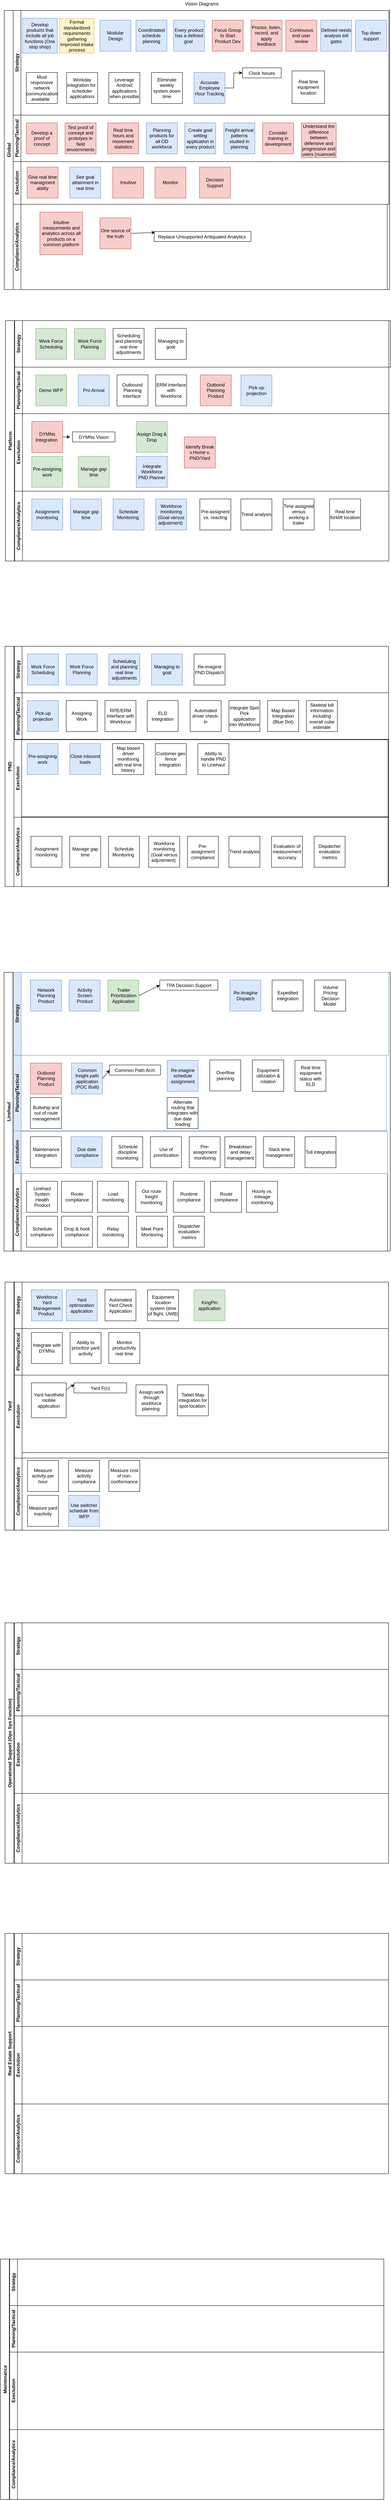 <mxfile version="14.7.8" type="github">
  <diagram id="prtHgNgQTEPvFCAcTncT" name="Page-1">
    <mxGraphModel dx="677" dy="363" grid="1" gridSize="10" guides="1" tooltips="1" connect="1" arrows="1" fold="1" page="1" pageScale="1" pageWidth="1169" pageHeight="827" math="0" shadow="0">
      <root>
        <mxCell id="0" />
        <mxCell id="1" parent="0" />
        <mxCell id="YpiswbPUXittL1wo25aG-7" value="Global" style="swimlane;horizontal=0;" parent="1" vertex="1">
          <mxGeometry x="80" y="80" width="995" height="720" as="geometry" />
        </mxCell>
        <mxCell id="YpiswbPUXittL1wo25aG-3" value="Strategy" style="swimlane;html=1;startSize=20;horizontal=0;" parent="YpiswbPUXittL1wo25aG-7" vertex="1">
          <mxGeometry x="23" width="970" height="270" as="geometry" />
        </mxCell>
        <mxCell id="aJCjJeXkYi-TB71Nvnjo-6" value="Develop products that include all job functions (One stop shop)" style="whiteSpace=wrap;html=1;aspect=fixed;fillColor=#dae8fc;strokeColor=#6c8ebf;" vertex="1" parent="YpiswbPUXittL1wo25aG-3">
          <mxGeometry x="24" y="20" width="90" height="90" as="geometry" />
        </mxCell>
        <mxCell id="aJCjJeXkYi-TB71Nvnjo-7" value="Modular Design" style="whiteSpace=wrap;html=1;aspect=fixed;fillColor=#dae8fc;strokeColor=#6c8ebf;" vertex="1" parent="YpiswbPUXittL1wo25aG-3">
          <mxGeometry x="224" y="25" width="80" height="80" as="geometry" />
        </mxCell>
        <mxCell id="aJCjJeXkYi-TB71Nvnjo-8" value="Coordintated schedule planning" style="whiteSpace=wrap;html=1;aspect=fixed;fillColor=#dae8fc;strokeColor=#6c8ebf;" vertex="1" parent="YpiswbPUXittL1wo25aG-3">
          <mxGeometry x="317" y="25" width="80" height="80" as="geometry" />
        </mxCell>
        <mxCell id="aJCjJeXkYi-TB71Nvnjo-10" value="Every product has a defined goal&amp;nbsp;" style="whiteSpace=wrap;html=1;aspect=fixed;fillColor=#dae8fc;strokeColor=#6c8ebf;" vertex="1" parent="YpiswbPUXittL1wo25aG-3">
          <mxGeometry x="414" y="25" width="80" height="80" as="geometry" />
        </mxCell>
        <mxCell id="aJCjJeXkYi-TB71Nvnjo-11" value="Focus Group to Start Product Dev" style="whiteSpace=wrap;html=1;aspect=fixed;fillColor=#f8cecc;strokeColor=#b85450;" vertex="1" parent="YpiswbPUXittL1wo25aG-3">
          <mxGeometry x="514" y="25" width="80" height="80" as="geometry" />
        </mxCell>
        <mxCell id="aJCjJeXkYi-TB71Nvnjo-12" value="Continuous end user review" style="whiteSpace=wrap;html=1;aspect=fixed;fillColor=#f8cecc;strokeColor=#b85450;" vertex="1" parent="YpiswbPUXittL1wo25aG-3">
          <mxGeometry x="704" y="25" width="80" height="80" as="geometry" />
        </mxCell>
        <mxCell id="aJCjJeXkYi-TB71Nvnjo-13" value="Defined needs analysis toll gates" style="whiteSpace=wrap;html=1;aspect=fixed;fillColor=#dae8fc;strokeColor=#6c8ebf;" vertex="1" parent="YpiswbPUXittL1wo25aG-3">
          <mxGeometry x="794" y="25" width="80" height="80" as="geometry" />
        </mxCell>
        <mxCell id="aJCjJeXkYi-TB71Nvnjo-21" value="Proctor, listen, record, and apply feedback" style="whiteSpace=wrap;html=1;aspect=fixed;fillColor=#f8cecc;strokeColor=#b85450;" vertex="1" parent="YpiswbPUXittL1wo25aG-3">
          <mxGeometry x="614" y="25" width="80" height="80" as="geometry" />
        </mxCell>
        <mxCell id="aJCjJeXkYi-TB71Nvnjo-22" value="Formal standardized requirements gathering Improved intake process" style="whiteSpace=wrap;html=1;aspect=fixed;fillColor=#fff2cc;strokeColor=#d6b656;" vertex="1" parent="YpiswbPUXittL1wo25aG-3">
          <mxGeometry x="120" y="21" width="89" height="89" as="geometry" />
        </mxCell>
        <mxCell id="aJCjJeXkYi-TB71Nvnjo-31" value="Top down support" style="whiteSpace=wrap;html=1;aspect=fixed;fillColor=#dae8fc;strokeColor=#6c8ebf;" vertex="1" parent="YpiswbPUXittL1wo25aG-3">
          <mxGeometry x="884" y="25" width="80" height="80" as="geometry" />
        </mxCell>
        <mxCell id="aJCjJeXkYi-TB71Nvnjo-227" value="Most responsive network communication available&amp;nbsp;&amp;nbsp;" style="whiteSpace=wrap;html=1;aspect=fixed;" vertex="1" parent="YpiswbPUXittL1wo25aG-3">
          <mxGeometry x="34" y="160" width="80" height="80" as="geometry" />
        </mxCell>
        <mxCell id="aJCjJeXkYi-TB71Nvnjo-184" value="Workday integration for&amp;nbsp; scheduler applications" style="whiteSpace=wrap;html=1;aspect=fixed;" vertex="1" parent="YpiswbPUXittL1wo25aG-3">
          <mxGeometry x="138" y="160" width="80" height="80" as="geometry" />
        </mxCell>
        <mxCell id="aJCjJeXkYi-TB71Nvnjo-236" value="Leverage Android applications when possible" style="whiteSpace=wrap;html=1;aspect=fixed;" vertex="1" parent="YpiswbPUXittL1wo25aG-3">
          <mxGeometry x="247" y="160" width="80" height="80" as="geometry" />
        </mxCell>
        <mxCell id="aJCjJeXkYi-TB71Nvnjo-237" value="Eliminate weekly system down time" style="whiteSpace=wrap;html=1;aspect=fixed;" vertex="1" parent="YpiswbPUXittL1wo25aG-3">
          <mxGeometry x="357" y="160" width="80" height="80" as="geometry" />
        </mxCell>
        <mxCell id="aJCjJeXkYi-TB71Nvnjo-246" value="Accurate Employee Hour Tracking" style="whiteSpace=wrap;html=1;aspect=fixed;fillColor=#dae8fc;strokeColor=#6c8ebf;" vertex="1" parent="YpiswbPUXittL1wo25aG-3">
          <mxGeometry x="467" y="160" width="80" height="80" as="geometry" />
        </mxCell>
        <mxCell id="aJCjJeXkYi-TB71Nvnjo-247" value="Clock Issues" style="swimlane;fontStyle=0;childLayout=stackLayout;horizontal=1;startSize=26;horizontalStack=0;resizeParent=1;resizeParentMax=0;resizeLast=0;collapsible=1;marginBottom=0;" vertex="1" collapsed="1" parent="YpiswbPUXittL1wo25aG-3">
          <mxGeometry x="592" y="148" width="100" height="26" as="geometry">
            <mxRectangle x="604" y="8" width="266" height="120" as="alternateBounds" />
          </mxGeometry>
        </mxCell>
        <mxCell id="aJCjJeXkYi-TB71Nvnjo-248" value="Double Punch" style="text;strokeColor=none;fillColor=none;align=left;verticalAlign=top;spacingLeft=4;spacingRight=4;overflow=hidden;rotatable=0;points=[[0,0.5],[1,0.5]];portConstraint=eastwest;" vertex="1" parent="aJCjJeXkYi-TB71Nvnjo-247">
          <mxGeometry y="26" width="100" height="26" as="geometry" />
        </mxCell>
        <mxCell id="aJCjJeXkYi-TB71Nvnjo-249" value="Delay (1-40 minutes)" style="text;strokeColor=none;fillColor=none;align=left;verticalAlign=top;spacingLeft=4;spacingRight=4;overflow=hidden;rotatable=0;points=[[0,0.5],[1,0.5]];portConstraint=eastwest;" vertex="1" parent="aJCjJeXkYi-TB71Nvnjo-247">
          <mxGeometry y="52" width="100" height="26" as="geometry" />
        </mxCell>
        <mxCell id="aJCjJeXkYi-TB71Nvnjo-250" value="Identify status (Break, Lunch, Home, Job Class)&#xa;" style="text;strokeColor=none;fillColor=none;align=left;verticalAlign=top;spacingLeft=4;spacingRight=4;overflow=hidden;rotatable=0;points=[[0,0.5],[1,0.5]];portConstraint=eastwest;" vertex="1" parent="aJCjJeXkYi-TB71Nvnjo-247">
          <mxGeometry y="78" width="100" height="42" as="geometry" />
        </mxCell>
        <mxCell id="aJCjJeXkYi-TB71Nvnjo-245" style="edgeStyle=orthogonalEdgeStyle;rounded=0;orthogonalLoop=1;jettySize=auto;html=1;entryX=0;entryY=0.5;entryDx=0;entryDy=0;" edge="1" parent="YpiswbPUXittL1wo25aG-3" source="aJCjJeXkYi-TB71Nvnjo-246" target="aJCjJeXkYi-TB71Nvnjo-247">
          <mxGeometry relative="1" as="geometry" />
        </mxCell>
        <mxCell id="aJCjJeXkYi-TB71Nvnjo-251" value="Real time equipment location" style="whiteSpace=wrap;html=1;aspect=fixed;" vertex="1" parent="YpiswbPUXittL1wo25aG-3">
          <mxGeometry x="720" y="156" width="84" height="84" as="geometry" />
        </mxCell>
        <mxCell id="YpiswbPUXittL1wo25aG-10" value="Planning/Tactical" style="swimlane;html=1;startSize=20;horizontal=0;" parent="YpiswbPUXittL1wo25aG-7" vertex="1">
          <mxGeometry x="23" y="270" width="970" height="120" as="geometry" />
        </mxCell>
        <mxCell id="aJCjJeXkYi-TB71Nvnjo-14" value="Real time hours and movement statistics" style="whiteSpace=wrap;html=1;aspect=fixed;fillColor=#f8cecc;strokeColor=#b85450;" vertex="1" parent="YpiswbPUXittL1wo25aG-10">
          <mxGeometry x="244" y="20" width="80" height="80" as="geometry" />
        </mxCell>
        <mxCell id="aJCjJeXkYi-TB71Nvnjo-16" value="Planning products for all OD workforce" style="whiteSpace=wrap;html=1;aspect=fixed;fillColor=#dae8fc;strokeColor=#6c8ebf;" vertex="1" parent="YpiswbPUXittL1wo25aG-10">
          <mxGeometry x="344" y="20" width="80" height="80" as="geometry" />
        </mxCell>
        <mxCell id="aJCjJeXkYi-TB71Nvnjo-18" value="Freight arrival patterns studied in planning" style="whiteSpace=wrap;html=1;aspect=fixed;fillColor=#dae8fc;strokeColor=#6c8ebf;" vertex="1" parent="YpiswbPUXittL1wo25aG-10">
          <mxGeometry x="544" y="20" width="80" height="80" as="geometry" />
        </mxCell>
        <mxCell id="aJCjJeXkYi-TB71Nvnjo-20" value="Create goal setting application in every product" style="whiteSpace=wrap;html=1;aspect=fixed;fillColor=#dae8fc;strokeColor=#6c8ebf;" vertex="1" parent="YpiswbPUXittL1wo25aG-10">
          <mxGeometry x="443" y="20" width="80" height="80" as="geometry" />
        </mxCell>
        <mxCell id="aJCjJeXkYi-TB71Nvnjo-23" value="Develop a proof of concept" style="whiteSpace=wrap;html=1;aspect=fixed;fillColor=#f8cecc;strokeColor=#b85450;" vertex="1" parent="YpiswbPUXittL1wo25aG-10">
          <mxGeometry x="34" y="20" width="80" height="80" as="geometry" />
        </mxCell>
        <mxCell id="aJCjJeXkYi-TB71Nvnjo-24" value="Consider training in development" style="whiteSpace=wrap;html=1;aspect=fixed;fillColor=#f8cecc;strokeColor=#b85450;" vertex="1" parent="YpiswbPUXittL1wo25aG-10">
          <mxGeometry x="644" y="20" width="80" height="80" as="geometry" />
        </mxCell>
        <mxCell id="aJCjJeXkYi-TB71Nvnjo-26" value="Test proof of concept and prototyes in field enviornments" style="whiteSpace=wrap;html=1;aspect=fixed;fillColor=#f8cecc;strokeColor=#b85450;" vertex="1" parent="YpiswbPUXittL1wo25aG-10">
          <mxGeometry x="134" y="20" width="80" height="80" as="geometry" />
        </mxCell>
        <mxCell id="aJCjJeXkYi-TB71Nvnjo-27" value="Understand the difference between defensive and progressive end users (nuanced)" style="whiteSpace=wrap;html=1;aspect=fixed;fillColor=#f8cecc;strokeColor=#b85450;" vertex="1" parent="YpiswbPUXittL1wo25aG-10">
          <mxGeometry x="744" y="20" width="90" height="90" as="geometry" />
        </mxCell>
        <mxCell id="YpiswbPUXittL1wo25aG-18" value="Compliance/Analytics" style="swimlane;html=1;startSize=20;horizontal=0;" parent="YpiswbPUXittL1wo25aG-7" vertex="1">
          <mxGeometry x="23" y="500" width="966" height="220" as="geometry" />
        </mxCell>
        <mxCell id="aJCjJeXkYi-TB71Nvnjo-9" value="Intuitive measurments and analytics across all products on a common platform" style="whiteSpace=wrap;html=1;aspect=fixed;fillColor=#f8cecc;strokeColor=#b85450;" vertex="1" parent="YpiswbPUXittL1wo25aG-18">
          <mxGeometry x="69" y="20" width="110" height="110" as="geometry" />
        </mxCell>
        <mxCell id="aJCjJeXkYi-TB71Nvnjo-35" value="One source of the truth" style="whiteSpace=wrap;html=1;aspect=fixed;fillColor=#f8cecc;strokeColor=#b85450;" vertex="1" parent="YpiswbPUXittL1wo25aG-18">
          <mxGeometry x="224" y="35" width="80" height="80" as="geometry" />
        </mxCell>
        <mxCell id="aJCjJeXkYi-TB71Nvnjo-164" value="Replace Unsupported Antiquated Analytics " style="swimlane;fontStyle=0;childLayout=stackLayout;horizontal=1;startSize=26;horizontalStack=0;resizeParent=1;resizeParentMax=0;resizeLast=0;collapsible=1;marginBottom=0;" vertex="1" collapsed="1" parent="YpiswbPUXittL1wo25aG-18">
          <mxGeometry x="364" y="70" width="250" height="26" as="geometry">
            <mxRectangle x="359.5" y="10" width="247" height="158" as="alternateBounds" />
          </mxGeometry>
        </mxCell>
        <mxCell id="aJCjJeXkYi-TB71Nvnjo-165" value="A/S 400 Reports circa 1985&#xa;BI--Support Ended 2008&#xa;" style="text;strokeColor=none;fillColor=none;align=left;verticalAlign=top;spacingLeft=4;spacingRight=4;overflow=hidden;rotatable=0;points=[[0,0.5],[1,0.5]];portConstraint=eastwest;" vertex="1" parent="aJCjJeXkYi-TB71Nvnjo-164">
          <mxGeometry y="26" width="250" height="34" as="geometry" />
        </mxCell>
        <mxCell id="aJCjJeXkYi-TB71Nvnjo-166" value="Focus carry over from Corda&#xa;Focus&#xa;Billing " style="text;strokeColor=none;fillColor=none;align=left;verticalAlign=top;spacingLeft=4;spacingRight=4;overflow=hidden;rotatable=0;points=[[0,0.5],[1,0.5]];portConstraint=eastwest;" vertex="1" parent="aJCjJeXkYi-TB71Nvnjo-164">
          <mxGeometry y="60" width="250" height="50" as="geometry" />
        </mxCell>
        <mxCell id="aJCjJeXkYi-TB71Nvnjo-167" value="Focus Engineered&#xa;Email Reports&#xa;Ad-Hoc SQL\Excel &#xa;&#xa;" style="text;strokeColor=none;fillColor=none;align=left;verticalAlign=top;spacingLeft=4;spacingRight=4;overflow=hidden;rotatable=0;points=[[0,0.5],[1,0.5]];portConstraint=eastwest;" vertex="1" parent="aJCjJeXkYi-TB71Nvnjo-164">
          <mxGeometry y="110" width="250" height="48" as="geometry" />
        </mxCell>
        <mxCell id="aJCjJeXkYi-TB71Nvnjo-168" value="" style="endArrow=classic;html=1;exitX=1;exitY=0.5;exitDx=0;exitDy=0;entryX=0.009;entryY=0.1;entryDx=0;entryDy=0;entryPerimeter=0;" edge="1" parent="YpiswbPUXittL1wo25aG-18" source="aJCjJeXkYi-TB71Nvnjo-35" target="aJCjJeXkYi-TB71Nvnjo-166">
          <mxGeometry width="50" height="50" relative="1" as="geometry">
            <mxPoint x="244" y="80" as="sourcePoint" />
            <mxPoint x="294" y="30" as="targetPoint" />
          </mxGeometry>
        </mxCell>
        <mxCell id="YpiswbPUXittL1wo25aG-33" value="Exectution" style="swimlane;html=1;startSize=20;horizontal=0;" parent="YpiswbPUXittL1wo25aG-7" vertex="1">
          <mxGeometry x="23" y="390" width="970" height="110" as="geometry" />
        </mxCell>
        <mxCell id="aJCjJeXkYi-TB71Nvnjo-19" value="Give real time managment ability" style="whiteSpace=wrap;html=1;aspect=fixed;fillColor=#f8cecc;strokeColor=#b85450;" vertex="1" parent="YpiswbPUXittL1wo25aG-33">
          <mxGeometry x="36" y="14" width="80" height="80" as="geometry" />
        </mxCell>
        <mxCell id="aJCjJeXkYi-TB71Nvnjo-17" value="See goal attainment in real time" style="whiteSpace=wrap;html=1;aspect=fixed;fillColor=#dae8fc;strokeColor=#6c8ebf;" vertex="1" parent="YpiswbPUXittL1wo25aG-33">
          <mxGeometry x="146" y="14" width="80" height="80" as="geometry" />
        </mxCell>
        <mxCell id="aJCjJeXkYi-TB71Nvnjo-28" value="Intuitive" style="whiteSpace=wrap;html=1;aspect=fixed;fillColor=#f8cecc;strokeColor=#b85450;" vertex="1" parent="YpiswbPUXittL1wo25aG-33">
          <mxGeometry x="257" y="14" width="80" height="80" as="geometry" />
        </mxCell>
        <mxCell id="aJCjJeXkYi-TB71Nvnjo-29" value="Monitor" style="whiteSpace=wrap;html=1;aspect=fixed;fillColor=#f8cecc;strokeColor=#b85450;" vertex="1" parent="YpiswbPUXittL1wo25aG-33">
          <mxGeometry x="366" y="14" width="80" height="80" as="geometry" />
        </mxCell>
        <mxCell id="aJCjJeXkYi-TB71Nvnjo-30" value="Decision Support" style="whiteSpace=wrap;html=1;aspect=fixed;fillColor=#f8cecc;strokeColor=#b85450;" vertex="1" parent="YpiswbPUXittL1wo25aG-33">
          <mxGeometry x="481" y="14" width="80" height="80" as="geometry" />
        </mxCell>
        <mxCell id="YpiswbPUXittL1wo25aG-24" value="Platform" style="swimlane;horizontal=0;startSize=23;" parent="1" vertex="1">
          <mxGeometry x="83" y="880" width="990" height="620" as="geometry" />
        </mxCell>
        <mxCell id="YpiswbPUXittL1wo25aG-25" value="Strategy" style="swimlane;html=1;startSize=20;horizontal=0;" parent="YpiswbPUXittL1wo25aG-24" vertex="1">
          <mxGeometry x="24" width="970" height="120" as="geometry" />
        </mxCell>
        <mxCell id="YpiswbPUXittL1wo25aG-29" style="edgeStyle=orthogonalEdgeStyle;rounded=0;orthogonalLoop=1;jettySize=auto;html=1;exitX=1;exitY=0.5;exitDx=0;exitDy=0;entryX=0;entryY=0.5;entryDx=0;entryDy=0;" parent="YpiswbPUXittL1wo25aG-25" edge="1">
          <mxGeometry relative="1" as="geometry">
            <mxPoint x="236" y="60" as="targetPoint" />
          </mxGeometry>
        </mxCell>
        <mxCell id="aJCjJeXkYi-TB71Nvnjo-32" value="Work Force Planning" style="whiteSpace=wrap;html=1;aspect=fixed;fillColor=#d5e8d4;strokeColor=#82b366;" vertex="1" parent="YpiswbPUXittL1wo25aG-25">
          <mxGeometry x="154" y="20" width="80" height="80" as="geometry" />
        </mxCell>
        <mxCell id="aJCjJeXkYi-TB71Nvnjo-36" value="Work Force Scheduling" style="whiteSpace=wrap;html=1;aspect=fixed;fillColor=#d5e8d4;strokeColor=#82b366;" vertex="1" parent="YpiswbPUXittL1wo25aG-25">
          <mxGeometry x="54" y="20" width="80" height="80" as="geometry" />
        </mxCell>
        <mxCell id="aJCjJeXkYi-TB71Nvnjo-37" value="Scheduling and planning real time adjustments" style="whiteSpace=wrap;html=1;aspect=fixed;" vertex="1" parent="YpiswbPUXittL1wo25aG-25">
          <mxGeometry x="254" y="20" width="80" height="80" as="geometry" />
        </mxCell>
        <mxCell id="aJCjJeXkYi-TB71Nvnjo-38" value="Managing to goal" style="whiteSpace=wrap;html=1;aspect=fixed;" vertex="1" parent="YpiswbPUXittL1wo25aG-25">
          <mxGeometry x="363" y="20" width="80" height="80" as="geometry" />
        </mxCell>
        <mxCell id="YpiswbPUXittL1wo25aG-31" value="Planning/Tactical" style="swimlane;html=1;startSize=20;horizontal=0;" parent="YpiswbPUXittL1wo25aG-24" vertex="1">
          <mxGeometry x="24" y="120" width="966" height="120" as="geometry" />
        </mxCell>
        <mxCell id="aJCjJeXkYi-TB71Nvnjo-48" value="Demo WFP" style="whiteSpace=wrap;html=1;aspect=fixed;fillColor=#d5e8d4;strokeColor=#82b366;" vertex="1" parent="YpiswbPUXittL1wo25aG-31">
          <mxGeometry x="54" y="20" width="80" height="80" as="geometry" />
        </mxCell>
        <mxCell id="aJCjJeXkYi-TB71Nvnjo-57" value="Pro Arrival" style="whiteSpace=wrap;html=1;aspect=fixed;fillColor=#dae8fc;strokeColor=#6c8ebf;" vertex="1" parent="YpiswbPUXittL1wo25aG-31">
          <mxGeometry x="164" y="20" width="80" height="80" as="geometry" />
        </mxCell>
        <mxCell id="aJCjJeXkYi-TB71Nvnjo-60" value="Outbond Planning Product" style="whiteSpace=wrap;html=1;aspect=fixed;fillColor=#f8cecc;strokeColor=#b85450;" vertex="1" parent="YpiswbPUXittL1wo25aG-31">
          <mxGeometry x="479" y="20" width="80" height="80" as="geometry" />
        </mxCell>
        <mxCell id="aJCjJeXkYi-TB71Nvnjo-64" value="ERM interface with Workforce" style="whiteSpace=wrap;html=1;aspect=fixed;" vertex="1" parent="YpiswbPUXittL1wo25aG-31">
          <mxGeometry x="364" y="20" width="80" height="80" as="geometry" />
        </mxCell>
        <mxCell id="aJCjJeXkYi-TB71Nvnjo-65" value="Outbound Planning interface&amp;nbsp;" style="whiteSpace=wrap;html=1;aspect=fixed;" vertex="1" parent="YpiswbPUXittL1wo25aG-31">
          <mxGeometry x="264" y="20" width="80" height="80" as="geometry" />
        </mxCell>
        <mxCell id="aJCjJeXkYi-TB71Nvnjo-81" value="Pick-up projection" style="whiteSpace=wrap;html=1;aspect=fixed;fillColor=#dae8fc;strokeColor=#6c8ebf;" vertex="1" parent="YpiswbPUXittL1wo25aG-31">
          <mxGeometry x="584" y="20" width="80" height="80" as="geometry" />
        </mxCell>
        <mxCell id="YpiswbPUXittL1wo25aG-32" value="Compliance/Analytics" style="swimlane;html=1;startSize=20;horizontal=0;" parent="YpiswbPUXittL1wo25aG-24" vertex="1">
          <mxGeometry x="24" y="440" width="966" height="180" as="geometry" />
        </mxCell>
        <mxCell id="YpiswbPUXittL1wo25aG-14" value="Exectution" style="swimlane;html=1;startSize=20;horizontal=0;" parent="YpiswbPUXittL1wo25aG-32" vertex="1">
          <mxGeometry y="-200" width="966" height="200" as="geometry" />
        </mxCell>
        <mxCell id="aJCjJeXkYi-TB71Nvnjo-39" value="DYMNs Integration&amp;nbsp;" style="whiteSpace=wrap;html=1;aspect=fixed;fillColor=#f8cecc;strokeColor=#b85450;" vertex="1" parent="YpiswbPUXittL1wo25aG-14">
          <mxGeometry x="44" y="20" width="80" height="80" as="geometry" />
        </mxCell>
        <mxCell id="aJCjJeXkYi-TB71Nvnjo-49" value="Assign Drag &amp;amp; Drop" style="whiteSpace=wrap;html=1;aspect=fixed;fillColor=#d5e8d4;strokeColor=#82b366;" vertex="1" parent="YpiswbPUXittL1wo25aG-14">
          <mxGeometry x="314" y="20" width="80" height="80" as="geometry" />
        </mxCell>
        <mxCell id="aJCjJeXkYi-TB71Nvnjo-55" value="Pre-assigning work" style="whiteSpace=wrap;html=1;aspect=fixed;fillColor=#d5e8d4;strokeColor=#82b366;" vertex="1" parent="YpiswbPUXittL1wo25aG-14">
          <mxGeometry x="44" y="110" width="80" height="80" as="geometry" />
        </mxCell>
        <mxCell id="aJCjJeXkYi-TB71Nvnjo-56" value="Manage gap time" style="whiteSpace=wrap;html=1;aspect=fixed;fillColor=#d5e8d4;strokeColor=#82b366;" vertex="1" parent="YpiswbPUXittL1wo25aG-14">
          <mxGeometry x="164" y="110" width="80" height="80" as="geometry" />
        </mxCell>
        <mxCell id="aJCjJeXkYi-TB71Nvnjo-59" value="Identify Break v.Home v. PND/Yard" style="whiteSpace=wrap;html=1;aspect=fixed;fillColor=#f8cecc;strokeColor=#b85450;" vertex="1" parent="YpiswbPUXittL1wo25aG-14">
          <mxGeometry x="438" y="60" width="80" height="80" as="geometry" />
        </mxCell>
        <mxCell id="aJCjJeXkYi-TB71Nvnjo-173" value="DYMNs Vision" style="swimlane;fontStyle=0;childLayout=stackLayout;horizontal=1;startSize=26;horizontalStack=0;resizeParent=1;resizeParentMax=0;resizeLast=0;collapsible=1;marginBottom=0;" vertex="1" collapsed="1" parent="YpiswbPUXittL1wo25aG-14">
          <mxGeometry x="149" y="47" width="110" height="26" as="geometry">
            <mxRectangle x="149" y="47" width="161" height="146" as="alternateBounds" />
          </mxGeometry>
        </mxCell>
        <mxCell id="aJCjJeXkYi-TB71Nvnjo-174" value="Communication&#xa;Trailer Manifesting Process&#xa;Hazmat Process " style="text;strokeColor=none;fillColor=none;align=left;verticalAlign=top;spacingLeft=4;spacingRight=4;overflow=hidden;rotatable=0;points=[[0,0.5],[1,0.5]];portConstraint=eastwest;" vertex="1" parent="aJCjJeXkYi-TB71Nvnjo-173">
          <mxGeometry y="26" width="110" height="54" as="geometry" />
        </mxCell>
        <mxCell id="aJCjJeXkYi-TB71Nvnjo-175" value="Assignment&#xa;Yard Application (Moves)" style="text;strokeColor=none;fillColor=none;align=left;verticalAlign=top;spacingLeft=4;spacingRight=4;overflow=hidden;rotatable=0;points=[[0,0.5],[1,0.5]];portConstraint=eastwest;" vertex="1" parent="aJCjJeXkYi-TB71Nvnjo-173">
          <mxGeometry y="80" width="110" height="40" as="geometry" />
        </mxCell>
        <mxCell id="aJCjJeXkYi-TB71Nvnjo-176" value="Overrides Philosophy" style="text;strokeColor=none;fillColor=none;align=left;verticalAlign=top;spacingLeft=4;spacingRight=4;overflow=hidden;rotatable=0;points=[[0,0.5],[1,0.5]];portConstraint=eastwest;" vertex="1" parent="aJCjJeXkYi-TB71Nvnjo-173">
          <mxGeometry y="120" width="110" height="26" as="geometry" />
        </mxCell>
        <mxCell id="aJCjJeXkYi-TB71Nvnjo-178" value="Integrate Workforce PND Planner" style="whiteSpace=wrap;html=1;aspect=fixed;fillColor=#dae8fc;strokeColor=#6c8ebf;" vertex="1" parent="YpiswbPUXittL1wo25aG-14">
          <mxGeometry x="314" y="110" width="80" height="80" as="geometry" />
        </mxCell>
        <mxCell id="aJCjJeXkYi-TB71Nvnjo-54" value="Assignment monitoring" style="whiteSpace=wrap;html=1;aspect=fixed;fillColor=#dae8fc;strokeColor=#6c8ebf;" vertex="1" parent="YpiswbPUXittL1wo25aG-32">
          <mxGeometry x="44" y="20" width="80" height="80" as="geometry" />
        </mxCell>
        <mxCell id="aJCjJeXkYi-TB71Nvnjo-53" value="Manage gap time" style="whiteSpace=wrap;html=1;aspect=fixed;fillColor=#dae8fc;strokeColor=#6c8ebf;" vertex="1" parent="YpiswbPUXittL1wo25aG-32">
          <mxGeometry x="144" y="20" width="80" height="80" as="geometry" />
        </mxCell>
        <mxCell id="aJCjJeXkYi-TB71Nvnjo-67" value="Schedule Monitoring&amp;nbsp;" style="whiteSpace=wrap;html=1;aspect=fixed;fillColor=#dae8fc;strokeColor=#6c8ebf;" vertex="1" parent="YpiswbPUXittL1wo25aG-32">
          <mxGeometry x="254" y="20" width="80" height="80" as="geometry" />
        </mxCell>
        <mxCell id="aJCjJeXkYi-TB71Nvnjo-68" value="Workforce monitoring (Goal versus adjustment)&amp;nbsp;" style="whiteSpace=wrap;html=1;aspect=fixed;fillColor=#dae8fc;strokeColor=#6c8ebf;" vertex="1" parent="YpiswbPUXittL1wo25aG-32">
          <mxGeometry x="364" y="20" width="80" height="80" as="geometry" />
        </mxCell>
        <mxCell id="aJCjJeXkYi-TB71Nvnjo-69" value="Pre-assignent vs. reacting" style="whiteSpace=wrap;html=1;aspect=fixed;" vertex="1" parent="YpiswbPUXittL1wo25aG-32">
          <mxGeometry x="478" y="20" width="80" height="80" as="geometry" />
        </mxCell>
        <mxCell id="aJCjJeXkYi-TB71Nvnjo-70" value="Time assigned versus working a trailer" style="whiteSpace=wrap;html=1;aspect=fixed;" vertex="1" parent="YpiswbPUXittL1wo25aG-32">
          <mxGeometry x="693" y="20" width="80" height="80" as="geometry" />
        </mxCell>
        <mxCell id="aJCjJeXkYi-TB71Nvnjo-71" value="Trend analysis" style="whiteSpace=wrap;html=1;aspect=fixed;" vertex="1" parent="YpiswbPUXittL1wo25aG-32">
          <mxGeometry x="584" y="20" width="80" height="80" as="geometry" />
        </mxCell>
        <mxCell id="aJCjJeXkYi-TB71Nvnjo-226" value="Real time forklift location" style="whiteSpace=wrap;html=1;aspect=fixed;" vertex="1" parent="YpiswbPUXittL1wo25aG-32">
          <mxGeometry x="813" y="20" width="80" height="80" as="geometry" />
        </mxCell>
        <mxCell id="YpiswbPUXittL1wo25aG-34" value="PND" style="swimlane;horizontal=0;" parent="1" vertex="1">
          <mxGeometry x="82" y="1720" width="990" height="620" as="geometry" />
        </mxCell>
        <mxCell id="YpiswbPUXittL1wo25aG-35" value="Strategy" style="swimlane;html=1;startSize=20;horizontal=0;" parent="YpiswbPUXittL1wo25aG-34" vertex="1">
          <mxGeometry x="24" width="966" height="120" as="geometry" />
        </mxCell>
        <mxCell id="aJCjJeXkYi-TB71Nvnjo-76" value="Work Force Planning" style="whiteSpace=wrap;html=1;aspect=fixed;fillColor=#dae8fc;strokeColor=#6c8ebf;" vertex="1" parent="YpiswbPUXittL1wo25aG-35">
          <mxGeometry x="134" y="20" width="80" height="80" as="geometry" />
        </mxCell>
        <mxCell id="aJCjJeXkYi-TB71Nvnjo-77" value="Work Force Scheduling" style="whiteSpace=wrap;html=1;aspect=fixed;fillColor=#dae8fc;strokeColor=#6c8ebf;" vertex="1" parent="YpiswbPUXittL1wo25aG-35">
          <mxGeometry x="34" y="20" width="80" height="80" as="geometry" />
        </mxCell>
        <mxCell id="aJCjJeXkYi-TB71Nvnjo-78" value="Scheduling and planning real time adjustments" style="whiteSpace=wrap;html=1;aspect=fixed;fillColor=#dae8fc;strokeColor=#6c8ebf;" vertex="1" parent="YpiswbPUXittL1wo25aG-35">
          <mxGeometry x="244" y="20" width="80" height="80" as="geometry" />
        </mxCell>
        <mxCell id="aJCjJeXkYi-TB71Nvnjo-79" value="Managing to goal" style="whiteSpace=wrap;html=1;aspect=fixed;fillColor=#dae8fc;strokeColor=#6c8ebf;" vertex="1" parent="YpiswbPUXittL1wo25aG-35">
          <mxGeometry x="354" y="20" width="80" height="80" as="geometry" />
        </mxCell>
        <mxCell id="aJCjJeXkYi-TB71Nvnjo-93" value="Re-imagine PND Dispatch" style="whiteSpace=wrap;html=1;aspect=fixed;" vertex="1" parent="YpiswbPUXittL1wo25aG-35">
          <mxGeometry x="464" y="20" width="80" height="80" as="geometry" />
        </mxCell>
        <mxCell id="YpiswbPUXittL1wo25aG-41" value="Planning/Tactical" style="swimlane;html=1;startSize=20;horizontal=0;" parent="YpiswbPUXittL1wo25aG-34" vertex="1">
          <mxGeometry x="24" y="120" width="966" height="120" as="geometry" />
        </mxCell>
        <mxCell id="aJCjJeXkYi-TB71Nvnjo-80" value="Pick-up projection" style="whiteSpace=wrap;html=1;aspect=fixed;fillColor=#dae8fc;strokeColor=#6c8ebf;" vertex="1" parent="YpiswbPUXittL1wo25aG-41">
          <mxGeometry x="34" y="20" width="80" height="80" as="geometry" />
        </mxCell>
        <mxCell id="aJCjJeXkYi-TB71Nvnjo-82" value="Assigning Work" style="whiteSpace=wrap;html=1;aspect=fixed;" vertex="1" parent="YpiswbPUXittL1wo25aG-41">
          <mxGeometry x="134" y="20" width="80" height="80" as="geometry" />
        </mxCell>
        <mxCell id="aJCjJeXkYi-TB71Nvnjo-83" value="RPE/ERM interface with Workforce" style="whiteSpace=wrap;html=1;aspect=fixed;" vertex="1" parent="YpiswbPUXittL1wo25aG-41">
          <mxGeometry x="234" y="20" width="80" height="80" as="geometry" />
        </mxCell>
        <mxCell id="aJCjJeXkYi-TB71Nvnjo-91" value="ELD Integration" style="whiteSpace=wrap;html=1;aspect=fixed;" vertex="1" parent="YpiswbPUXittL1wo25aG-41">
          <mxGeometry x="343" y="20" width="80" height="80" as="geometry" />
        </mxCell>
        <mxCell id="aJCjJeXkYi-TB71Nvnjo-92" value="Automated driver check-in" style="whiteSpace=wrap;html=1;aspect=fixed;" vertex="1" parent="YpiswbPUXittL1wo25aG-41">
          <mxGeometry x="454" y="20" width="80" height="80" as="geometry" />
        </mxCell>
        <mxCell id="aJCjJeXkYi-TB71Nvnjo-94" value="Integrate Spot Pick application into Workforce" style="whiteSpace=wrap;html=1;aspect=fixed;" vertex="1" parent="YpiswbPUXittL1wo25aG-41">
          <mxGeometry x="554" y="20" width="80" height="80" as="geometry" />
        </mxCell>
        <mxCell id="aJCjJeXkYi-TB71Nvnjo-96" value="Map Based Integration (Blue Dot)" style="whiteSpace=wrap;html=1;aspect=fixed;" vertex="1" parent="YpiswbPUXittL1wo25aG-41">
          <mxGeometry x="654" y="20" width="80" height="80" as="geometry" />
        </mxCell>
        <mxCell id="aJCjJeXkYi-TB71Nvnjo-97" value="Skeletal bill information including overall cube estimate" style="whiteSpace=wrap;html=1;aspect=fixed;" vertex="1" parent="YpiswbPUXittL1wo25aG-41">
          <mxGeometry x="754" y="20" width="80" height="80" as="geometry" />
        </mxCell>
        <mxCell id="YpiswbPUXittL1wo25aG-42" value="Compliance/Analytics" style="swimlane;html=1;startSize=20;horizontal=0;" parent="YpiswbPUXittL1wo25aG-34" vertex="1">
          <mxGeometry x="23" y="440" width="966" height="180" as="geometry" />
        </mxCell>
        <mxCell id="YpiswbPUXittL1wo25aG-43" value="Exectution" style="swimlane;html=1;startSize=20;horizontal=0;" parent="YpiswbPUXittL1wo25aG-42" vertex="1">
          <mxGeometry y="-199" width="966" height="200" as="geometry" />
        </mxCell>
        <mxCell id="aJCjJeXkYi-TB71Nvnjo-84" value="Pre-assigning work" style="whiteSpace=wrap;html=1;aspect=fixed;fillColor=#dae8fc;strokeColor=#6c8ebf;" vertex="1" parent="YpiswbPUXittL1wo25aG-43">
          <mxGeometry x="34" y="10" width="80" height="80" as="geometry" />
        </mxCell>
        <mxCell id="aJCjJeXkYi-TB71Nvnjo-98" value="Close inbound loads" style="whiteSpace=wrap;html=1;aspect=fixed;fillColor=#dae8fc;strokeColor=#6c8ebf;" vertex="1" parent="YpiswbPUXittL1wo25aG-43">
          <mxGeometry x="144" y="10" width="80" height="80" as="geometry" />
        </mxCell>
        <mxCell id="aJCjJeXkYi-TB71Nvnjo-101" value="Map based driver monitoring with real time history" style="whiteSpace=wrap;html=1;aspect=fixed;" vertex="1" parent="YpiswbPUXittL1wo25aG-43">
          <mxGeometry x="255" y="10" width="80" height="80" as="geometry" />
        </mxCell>
        <mxCell id="aJCjJeXkYi-TB71Nvnjo-102" value="Customer geo fence integration&amp;nbsp;" style="whiteSpace=wrap;html=1;aspect=fixed;" vertex="1" parent="YpiswbPUXittL1wo25aG-43">
          <mxGeometry x="365" y="10" width="80" height="80" as="geometry" />
        </mxCell>
        <mxCell id="aJCjJeXkYi-TB71Nvnjo-104" value="Ability to handle PND to Linehaul" style="whiteSpace=wrap;html=1;aspect=fixed;" vertex="1" parent="YpiswbPUXittL1wo25aG-43">
          <mxGeometry x="475" y="10" width="80" height="80" as="geometry" />
        </mxCell>
        <mxCell id="aJCjJeXkYi-TB71Nvnjo-85" value="Assignment monitoring" style="whiteSpace=wrap;html=1;aspect=fixed;" vertex="1" parent="YpiswbPUXittL1wo25aG-42">
          <mxGeometry x="44" y="50" width="80" height="80" as="geometry" />
        </mxCell>
        <mxCell id="aJCjJeXkYi-TB71Nvnjo-86" value="Manage gap time" style="whiteSpace=wrap;html=1;aspect=fixed;" vertex="1" parent="YpiswbPUXittL1wo25aG-42">
          <mxGeometry x="144" y="50" width="80" height="80" as="geometry" />
        </mxCell>
        <mxCell id="aJCjJeXkYi-TB71Nvnjo-87" value="Schedule Monitoring&amp;nbsp;" style="whiteSpace=wrap;html=1;aspect=fixed;" vertex="1" parent="YpiswbPUXittL1wo25aG-42">
          <mxGeometry x="244" y="50" width="80" height="80" as="geometry" />
        </mxCell>
        <mxCell id="aJCjJeXkYi-TB71Nvnjo-88" value="Workforce monitoring (Goal versus adjustment)&amp;nbsp;" style="whiteSpace=wrap;html=1;aspect=fixed;" vertex="1" parent="YpiswbPUXittL1wo25aG-42">
          <mxGeometry x="348" y="50" width="80" height="80" as="geometry" />
        </mxCell>
        <mxCell id="aJCjJeXkYi-TB71Nvnjo-89" value="Pre-assignment compliance" style="whiteSpace=wrap;html=1;aspect=fixed;" vertex="1" parent="YpiswbPUXittL1wo25aG-42">
          <mxGeometry x="448" y="50" width="80" height="80" as="geometry" />
        </mxCell>
        <mxCell id="aJCjJeXkYi-TB71Nvnjo-90" value="Trend analysis" style="whiteSpace=wrap;html=1;aspect=fixed;" vertex="1" parent="YpiswbPUXittL1wo25aG-42">
          <mxGeometry x="555" y="50" width="80" height="80" as="geometry" />
        </mxCell>
        <mxCell id="aJCjJeXkYi-TB71Nvnjo-103" value="Evaluation of measurement accuracy" style="whiteSpace=wrap;html=1;aspect=fixed;" vertex="1" parent="YpiswbPUXittL1wo25aG-42">
          <mxGeometry x="665" y="50" width="80" height="80" as="geometry" />
        </mxCell>
        <mxCell id="aJCjJeXkYi-TB71Nvnjo-105" value="Dispatcher evaluation metrics" style="whiteSpace=wrap;html=1;aspect=fixed;" vertex="1" parent="YpiswbPUXittL1wo25aG-42">
          <mxGeometry x="775" y="50" width="80" height="80" as="geometry" />
        </mxCell>
        <mxCell id="YpiswbPUXittL1wo25aG-53" value="Linehaul" style="swimlane;horizontal=0;" parent="1" vertex="1">
          <mxGeometry x="79.5" y="2561" width="997" height="719" as="geometry" />
        </mxCell>
        <mxCell id="YpiswbPUXittL1wo25aG-54" value="Strategy" style="swimlane;html=1;startSize=20;horizontal=0;fillColor=#dae8fc;strokeColor=#6c8ebf;" parent="YpiswbPUXittL1wo25aG-53" vertex="1">
          <mxGeometry x="24" width="969" height="214" as="geometry" />
        </mxCell>
        <mxCell id="aJCjJeXkYi-TB71Nvnjo-106" value="Activity Screen Product" style="whiteSpace=wrap;html=1;aspect=fixed;fillColor=#dae8fc;strokeColor=#6c8ebf;" vertex="1" parent="YpiswbPUXittL1wo25aG-54">
          <mxGeometry x="144" y="20" width="80" height="80" as="geometry" />
        </mxCell>
        <mxCell id="aJCjJeXkYi-TB71Nvnjo-107" value="Trailer Prioritization Application" style="whiteSpace=wrap;html=1;aspect=fixed;fillColor=#d5e8d4;strokeColor=#82b366;" vertex="1" parent="YpiswbPUXittL1wo25aG-54">
          <mxGeometry x="244" y="20" width="80" height="80" as="geometry" />
        </mxCell>
        <mxCell id="aJCjJeXkYi-TB71Nvnjo-108" value="Network Planning Product" style="whiteSpace=wrap;html=1;aspect=fixed;fillColor=#dae8fc;strokeColor=#6c8ebf;" vertex="1" parent="YpiswbPUXittL1wo25aG-54">
          <mxGeometry x="44" y="20" width="80" height="80" as="geometry" />
        </mxCell>
        <mxCell id="aJCjJeXkYi-TB71Nvnjo-110" value="Re-Imagine Dispatch" style="whiteSpace=wrap;html=1;aspect=fixed;fillColor=#dae8fc;strokeColor=#6c8ebf;" vertex="1" parent="YpiswbPUXittL1wo25aG-54">
          <mxGeometry x="559" y="20" width="80" height="80" as="geometry" />
        </mxCell>
        <mxCell id="aJCjJeXkYi-TB71Nvnjo-113" value="Expedited integration" style="whiteSpace=wrap;html=1;aspect=fixed;" vertex="1" parent="YpiswbPUXittL1wo25aG-54">
          <mxGeometry x="668" y="20" width="80" height="80" as="geometry" />
        </mxCell>
        <mxCell id="aJCjJeXkYi-TB71Nvnjo-114" value="Volume Pricing Decision Model&amp;nbsp;" style="whiteSpace=wrap;html=1;aspect=fixed;" vertex="1" parent="YpiswbPUXittL1wo25aG-54">
          <mxGeometry x="778" y="20" width="80" height="80" as="geometry" />
        </mxCell>
        <mxCell id="aJCjJeXkYi-TB71Nvnjo-252" value="TPA Decision Support" style="swimlane;fontStyle=0;childLayout=stackLayout;horizontal=1;startSize=26;horizontalStack=0;resizeParent=1;resizeParentMax=0;resizeLast=0;collapsible=1;marginBottom=0;" vertex="1" collapsed="1" parent="YpiswbPUXittL1wo25aG-54">
          <mxGeometry x="378" y="20" width="150" height="26" as="geometry">
            <mxRectangle x="378" y="20" width="140" height="104" as="alternateBounds" />
          </mxGeometry>
        </mxCell>
        <mxCell id="aJCjJeXkYi-TB71Nvnjo-253" value="Re-imagine load planning" style="text;strokeColor=none;fillColor=none;align=left;verticalAlign=top;spacingLeft=4;spacingRight=4;overflow=hidden;rotatable=0;points=[[0,0.5],[1,0.5]];portConstraint=eastwest;" vertex="1" parent="aJCjJeXkYi-TB71Nvnjo-252">
          <mxGeometry y="26" width="150" height="26" as="geometry" />
        </mxCell>
        <mxCell id="aJCjJeXkYi-TB71Nvnjo-254" value="Re-imaging schedule planning&#xa;" style="text;strokeColor=none;fillColor=none;align=left;verticalAlign=top;spacingLeft=4;spacingRight=4;overflow=hidden;rotatable=0;points=[[0,0.5],[1,0.5]];portConstraint=eastwest;" vertex="1" parent="aJCjJeXkYi-TB71Nvnjo-252">
          <mxGeometry y="52" width="150" height="26" as="geometry" />
        </mxCell>
        <mxCell id="aJCjJeXkYi-TB71Nvnjo-255" value="Load plan application" style="text;strokeColor=none;fillColor=none;align=left;verticalAlign=top;spacingLeft=4;spacingRight=4;overflow=hidden;rotatable=0;points=[[0,0.5],[1,0.5]];portConstraint=eastwest;" vertex="1" parent="aJCjJeXkYi-TB71Nvnjo-252">
          <mxGeometry y="78" width="150" height="26" as="geometry" />
        </mxCell>
        <mxCell id="aJCjJeXkYi-TB71Nvnjo-256" value="" style="endArrow=classic;html=1;entryX=0;entryY=0.5;entryDx=0;entryDy=0;exitX=1;exitY=0.5;exitDx=0;exitDy=0;" edge="1" parent="YpiswbPUXittL1wo25aG-54" source="aJCjJeXkYi-TB71Nvnjo-107" target="aJCjJeXkYi-TB71Nvnjo-252">
          <mxGeometry width="50" height="50" relative="1" as="geometry">
            <mxPoint x="328" y="59" as="sourcePoint" />
            <mxPoint x="328" y="49" as="targetPoint" />
          </mxGeometry>
        </mxCell>
        <mxCell id="YpiswbPUXittL1wo25aG-55" value="Planning/Tactical" style="swimlane;html=1;startSize=20;horizontal=0;fillColor=#dae8fc;strokeColor=#6c8ebf;" parent="YpiswbPUXittL1wo25aG-53" vertex="1">
          <mxGeometry x="24" y="214" width="963" height="196" as="geometry" />
        </mxCell>
        <mxCell id="aJCjJeXkYi-TB71Nvnjo-66" value="Outbond Planning Product" style="whiteSpace=wrap;html=1;aspect=fixed;fillColor=#f8cecc;strokeColor=#b85450;" vertex="1" parent="YpiswbPUXittL1wo25aG-55">
          <mxGeometry x="44" y="20" width="80" height="80" as="geometry" />
        </mxCell>
        <mxCell id="aJCjJeXkYi-TB71Nvnjo-115" value="Common freight path application (POC Built)" style="whiteSpace=wrap;html=1;aspect=fixed;fillColor=#dae8fc;strokeColor=#6c8ebf;" vertex="1" parent="YpiswbPUXittL1wo25aG-55">
          <mxGeometry x="150" y="20" width="80" height="80" as="geometry" />
        </mxCell>
        <mxCell id="aJCjJeXkYi-TB71Nvnjo-116" value="Alternate routing that integrates with due date loading" style="whiteSpace=wrap;html=1;aspect=fixed;" vertex="1" parent="YpiswbPUXittL1wo25aG-55">
          <mxGeometry x="397" y="109" width="80" height="80" as="geometry" />
        </mxCell>
        <mxCell id="aJCjJeXkYi-TB71Nvnjo-117" value="Re-imagine schedule assignment" style="whiteSpace=wrap;html=1;aspect=fixed;fillColor=#dae8fc;strokeColor=#6c8ebf;" vertex="1" parent="YpiswbPUXittL1wo25aG-55">
          <mxGeometry x="397" y="13" width="80" height="80" as="geometry" />
        </mxCell>
        <mxCell id="aJCjJeXkYi-TB71Nvnjo-120" value="Overflow planning" style="whiteSpace=wrap;html=1;aspect=fixed;" vertex="1" parent="YpiswbPUXittL1wo25aG-55">
          <mxGeometry x="507" y="12" width="80" height="80" as="geometry" />
        </mxCell>
        <mxCell id="aJCjJeXkYi-TB71Nvnjo-121" value="Bullwhip and out of route management" style="whiteSpace=wrap;html=1;aspect=fixed;" vertex="1" parent="YpiswbPUXittL1wo25aG-55">
          <mxGeometry x="44" y="109" width="80" height="80" as="geometry" />
        </mxCell>
        <mxCell id="aJCjJeXkYi-TB71Nvnjo-123" value="Equipment utilization &amp;amp; rotation" style="whiteSpace=wrap;html=1;aspect=fixed;" vertex="1" parent="YpiswbPUXittL1wo25aG-55">
          <mxGeometry x="617" y="12" width="81" height="81" as="geometry" />
        </mxCell>
        <mxCell id="aJCjJeXkYi-TB71Nvnjo-125" value="Real time equipment status with ELD" style="whiteSpace=wrap;html=1;aspect=fixed;" vertex="1" parent="YpiswbPUXittL1wo25aG-55">
          <mxGeometry x="727" y="13" width="80" height="80" as="geometry" />
        </mxCell>
        <mxCell id="aJCjJeXkYi-TB71Nvnjo-258" value="Common Path Arch" style="swimlane;fontStyle=0;childLayout=stackLayout;horizontal=1;startSize=26;horizontalStack=0;resizeParent=1;resizeParentMax=0;resizeLast=0;collapsible=1;marginBottom=0;" vertex="1" collapsed="1" parent="YpiswbPUXittL1wo25aG-55">
          <mxGeometry x="248" y="25" width="132" height="26" as="geometry">
            <mxRectangle x="248" y="47" width="140" height="174" as="alternateBounds" />
          </mxGeometry>
        </mxCell>
        <mxCell id="aJCjJeXkYi-TB71Nvnjo-259" value="Most likely" style="text;strokeColor=none;fillColor=none;align=left;verticalAlign=top;spacingLeft=4;spacingRight=4;overflow=hidden;rotatable=0;points=[[0,0.5],[1,0.5]];portConstraint=eastwest;" vertex="1" parent="aJCjJeXkYi-TB71Nvnjo-258">
          <mxGeometry y="26" width="132" height="26" as="geometry" />
        </mxCell>
        <mxCell id="aJCjJeXkYi-TB71Nvnjo-260" value="Alternate path/construction" style="text;strokeColor=none;fillColor=none;align=left;verticalAlign=top;spacingLeft=4;spacingRight=4;overflow=hidden;rotatable=0;points=[[0,0.5],[1,0.5]];portConstraint=eastwest;" vertex="1" parent="aJCjJeXkYi-TB71Nvnjo-258">
          <mxGeometry y="52" width="132" height="26" as="geometry" />
        </mxCell>
        <mxCell id="aJCjJeXkYi-TB71Nvnjo-261" value="Weather path" style="text;strokeColor=none;fillColor=none;align=left;verticalAlign=top;spacingLeft=4;spacingRight=4;overflow=hidden;rotatable=0;points=[[0,0.5],[1,0.5]];portConstraint=eastwest;" vertex="1" parent="aJCjJeXkYi-TB71Nvnjo-258">
          <mxGeometry y="78" width="132" height="22" as="geometry" />
        </mxCell>
        <mxCell id="aJCjJeXkYi-TB71Nvnjo-267" value="Hazmat path" style="text;strokeColor=none;fillColor=none;align=left;verticalAlign=top;spacingLeft=4;spacingRight=4;overflow=hidden;rotatable=0;points=[[0,0.5],[1,0.5]];portConstraint=eastwest;" vertex="1" parent="aJCjJeXkYi-TB71Nvnjo-258">
          <mxGeometry y="100" width="132" height="22" as="geometry" />
        </mxCell>
        <mxCell id="aJCjJeXkYi-TB71Nvnjo-266" value="Traffic path" style="text;strokeColor=none;fillColor=none;align=left;verticalAlign=top;spacingLeft=4;spacingRight=4;overflow=hidden;rotatable=0;points=[[0,0.5],[1,0.5]];portConstraint=eastwest;" vertex="1" parent="aJCjJeXkYi-TB71Nvnjo-258">
          <mxGeometry y="122" width="132" height="26" as="geometry" />
        </mxCell>
        <mxCell id="aJCjJeXkYi-TB71Nvnjo-265" value="Pricing&#39;s path" style="text;strokeColor=none;fillColor=none;align=left;verticalAlign=top;spacingLeft=4;spacingRight=4;overflow=hidden;rotatable=0;points=[[0,0.5],[1,0.5]];portConstraint=eastwest;" vertex="1" parent="aJCjJeXkYi-TB71Nvnjo-258">
          <mxGeometry y="148" width="132" height="26" as="geometry" />
        </mxCell>
        <mxCell id="aJCjJeXkYi-TB71Nvnjo-268" value="" style="endArrow=classic;html=1;exitX=1;exitY=0.5;exitDx=0;exitDy=0;entryX=0;entryY=0.5;entryDx=0;entryDy=0;" edge="1" parent="YpiswbPUXittL1wo25aG-55" source="aJCjJeXkYi-TB71Nvnjo-115" target="aJCjJeXkYi-TB71Nvnjo-258">
          <mxGeometry width="50" height="50" relative="1" as="geometry">
            <mxPoint x="226.5" y="195" as="sourcePoint" />
            <mxPoint x="196.5" y="35" as="targetPoint" />
          </mxGeometry>
        </mxCell>
        <mxCell id="YpiswbPUXittL1wo25aG-56" value="Compliance/Analytics" style="swimlane;html=1;startSize=20;horizontal=0;" parent="YpiswbPUXittL1wo25aG-53" vertex="1">
          <mxGeometry x="24" y="519" width="966" height="200" as="geometry" />
        </mxCell>
        <mxCell id="YpiswbPUXittL1wo25aG-57" value="Exectution" style="swimlane;html=1;startSize=20;horizontal=0;fillColor=#dae8fc;strokeColor=#6c8ebf;" parent="YpiswbPUXittL1wo25aG-56" vertex="1">
          <mxGeometry y="-110" width="966" height="110" as="geometry" />
        </mxCell>
        <mxCell id="aJCjJeXkYi-TB71Nvnjo-127" value="Maintenance integration" style="whiteSpace=wrap;html=1;aspect=fixed;" vertex="1" parent="YpiswbPUXittL1wo25aG-57">
          <mxGeometry x="44" y="15" width="80" height="80" as="geometry" />
        </mxCell>
        <mxCell id="aJCjJeXkYi-TB71Nvnjo-128" value="Due date compliance" style="whiteSpace=wrap;html=1;aspect=fixed;fillColor=#dae8fc;strokeColor=#6c8ebf;" vertex="1" parent="YpiswbPUXittL1wo25aG-57">
          <mxGeometry x="149" y="15" width="80" height="80" as="geometry" />
        </mxCell>
        <mxCell id="aJCjJeXkYi-TB71Nvnjo-129" value="&amp;nbsp;Schedule discipline monitoring" style="whiteSpace=wrap;html=1;aspect=fixed;" vertex="1" parent="YpiswbPUXittL1wo25aG-57">
          <mxGeometry x="254" y="15" width="80" height="80" as="geometry" />
        </mxCell>
        <mxCell id="aJCjJeXkYi-TB71Nvnjo-130" value="Use of prioritization" style="whiteSpace=wrap;html=1;aspect=fixed;" vertex="1" parent="YpiswbPUXittL1wo25aG-57">
          <mxGeometry x="354" y="15" width="80" height="80" as="geometry" />
        </mxCell>
        <mxCell id="aJCjJeXkYi-TB71Nvnjo-131" value="Pre-assignment monitoring" style="whiteSpace=wrap;html=1;aspect=fixed;" vertex="1" parent="YpiswbPUXittL1wo25aG-57">
          <mxGeometry x="454" y="15" width="80" height="80" as="geometry" />
        </mxCell>
        <mxCell id="aJCjJeXkYi-TB71Nvnjo-140" value="Breakdown and delay management" style="whiteSpace=wrap;html=1;aspect=fixed;" vertex="1" parent="YpiswbPUXittL1wo25aG-57">
          <mxGeometry x="546" y="15" width="80" height="80" as="geometry" />
        </mxCell>
        <mxCell id="aJCjJeXkYi-TB71Nvnjo-189" value="Slack time management" style="whiteSpace=wrap;html=1;aspect=fixed;" vertex="1" parent="YpiswbPUXittL1wo25aG-57">
          <mxGeometry x="646" y="15" width="80" height="80" as="geometry" />
        </mxCell>
        <mxCell id="aJCjJeXkYi-TB71Nvnjo-269" value="Toll integration" style="whiteSpace=wrap;html=1;aspect=fixed;" vertex="1" parent="YpiswbPUXittL1wo25aG-57">
          <mxGeometry x="753" y="15" width="80" height="80" as="geometry" />
        </mxCell>
        <mxCell id="aJCjJeXkYi-TB71Nvnjo-119" value="Schedule compliance" style="whiteSpace=wrap;html=1;aspect=fixed;" vertex="1" parent="YpiswbPUXittL1wo25aG-56">
          <mxGeometry x="34" y="110" width="80" height="80" as="geometry" />
        </mxCell>
        <mxCell id="aJCjJeXkYi-TB71Nvnjo-122" value="Route compliance" style="whiteSpace=wrap;html=1;aspect=fixed;" vertex="1" parent="YpiswbPUXittL1wo25aG-56">
          <mxGeometry x="124" y="20" width="80" height="80" as="geometry" />
        </mxCell>
        <mxCell id="aJCjJeXkYi-TB71Nvnjo-132" value="Load monitoring" style="whiteSpace=wrap;html=1;aspect=fixed;" vertex="1" parent="YpiswbPUXittL1wo25aG-56">
          <mxGeometry x="217" y="20" width="80" height="80" as="geometry" />
        </mxCell>
        <mxCell id="aJCjJeXkYi-TB71Nvnjo-133" value="Out route freight monitoring" style="whiteSpace=wrap;html=1;aspect=fixed;" vertex="1" parent="YpiswbPUXittL1wo25aG-56">
          <mxGeometry x="316" y="20" width="80" height="80" as="geometry" />
        </mxCell>
        <mxCell id="aJCjJeXkYi-TB71Nvnjo-134" value="Runtime compliance" style="whiteSpace=wrap;html=1;aspect=fixed;" vertex="1" parent="YpiswbPUXittL1wo25aG-56">
          <mxGeometry x="413" y="20" width="80" height="80" as="geometry" />
        </mxCell>
        <mxCell id="aJCjJeXkYi-TB71Nvnjo-135" value="Route compliance" style="whiteSpace=wrap;html=1;aspect=fixed;" vertex="1" parent="YpiswbPUXittL1wo25aG-56">
          <mxGeometry x="509" y="20" width="80" height="80" as="geometry" />
        </mxCell>
        <mxCell id="aJCjJeXkYi-TB71Nvnjo-136" value="Hourly vs. mileage monitoring" style="whiteSpace=wrap;html=1;aspect=fixed;" vertex="1" parent="YpiswbPUXittL1wo25aG-56">
          <mxGeometry x="602" y="20" width="80" height="80" as="geometry" />
        </mxCell>
        <mxCell id="aJCjJeXkYi-TB71Nvnjo-137" value="Drop &amp;amp; hook compliance" style="whiteSpace=wrap;html=1;aspect=fixed;" vertex="1" parent="YpiswbPUXittL1wo25aG-56">
          <mxGeometry x="124" y="110" width="80" height="80" as="geometry" />
        </mxCell>
        <mxCell id="aJCjJeXkYi-TB71Nvnjo-142" value="Relay monitoring" style="whiteSpace=wrap;html=1;aspect=fixed;" vertex="1" parent="YpiswbPUXittL1wo25aG-56">
          <mxGeometry x="217" y="110" width="80" height="80" as="geometry" />
        </mxCell>
        <mxCell id="aJCjJeXkYi-TB71Nvnjo-143" value="Meet Point Monitoring" style="whiteSpace=wrap;html=1;aspect=fixed;" vertex="1" parent="YpiswbPUXittL1wo25aG-56">
          <mxGeometry x="318" y="110" width="80" height="80" as="geometry" />
        </mxCell>
        <mxCell id="aJCjJeXkYi-TB71Nvnjo-144" value="Dispatcher evaluation metrics" style="whiteSpace=wrap;html=1;aspect=fixed;" vertex="1" parent="YpiswbPUXittL1wo25aG-56">
          <mxGeometry x="413" y="110" width="80" height="80" as="geometry" />
        </mxCell>
        <mxCell id="aJCjJeXkYi-TB71Nvnjo-225" value="Linehaul System Health Product" style="whiteSpace=wrap;html=1;aspect=fixed;" vertex="1" parent="YpiswbPUXittL1wo25aG-56">
          <mxGeometry x="34" y="20" width="80" height="80" as="geometry" />
        </mxCell>
        <mxCell id="YpiswbPUXittL1wo25aG-58" value="Yard" style="swimlane;horizontal=0;" parent="1" vertex="1">
          <mxGeometry x="82" y="3360" width="990" height="640" as="geometry" />
        </mxCell>
        <mxCell id="YpiswbPUXittL1wo25aG-59" value="Strategy" style="swimlane;html=1;startSize=20;horizontal=0;" parent="YpiswbPUXittL1wo25aG-58" vertex="1">
          <mxGeometry x="24" width="966" height="120" as="geometry" />
        </mxCell>
        <mxCell id="aJCjJeXkYi-TB71Nvnjo-146" value="Yard optimization application" style="whiteSpace=wrap;html=1;aspect=fixed;fillColor=#dae8fc;strokeColor=#6c8ebf;" vertex="1" parent="YpiswbPUXittL1wo25aG-59">
          <mxGeometry x="134" y="20" width="80" height="80" as="geometry" />
        </mxCell>
        <mxCell id="aJCjJeXkYi-TB71Nvnjo-147" value="Automated Yard Check Application" style="whiteSpace=wrap;html=1;aspect=fixed;" vertex="1" parent="YpiswbPUXittL1wo25aG-59">
          <mxGeometry x="234" y="20" width="80" height="80" as="geometry" />
        </mxCell>
        <mxCell id="aJCjJeXkYi-TB71Nvnjo-148" value="Equipment location system (time of flight, UWB)" style="whiteSpace=wrap;html=1;aspect=fixed;" vertex="1" parent="YpiswbPUXittL1wo25aG-59">
          <mxGeometry x="344" y="20" width="80" height="80" as="geometry" />
        </mxCell>
        <mxCell id="aJCjJeXkYi-TB71Nvnjo-232" value="Workforce Yard Management Product&amp;nbsp;" style="whiteSpace=wrap;html=1;aspect=fixed;fillColor=#dae8fc;strokeColor=#6c8ebf;" vertex="1" parent="YpiswbPUXittL1wo25aG-59">
          <mxGeometry x="44" y="20" width="80" height="80" as="geometry" />
        </mxCell>
        <mxCell id="aJCjJeXkYi-TB71Nvnjo-234" value="KingPin application" style="whiteSpace=wrap;html=1;aspect=fixed;fillColor=#d5e8d4;strokeColor=#82b366;" vertex="1" parent="YpiswbPUXittL1wo25aG-59">
          <mxGeometry x="464" y="20" width="80" height="80" as="geometry" />
        </mxCell>
        <mxCell id="YpiswbPUXittL1wo25aG-60" value="Planning/Tactical" style="swimlane;html=1;startSize=20;horizontal=0;" parent="YpiswbPUXittL1wo25aG-58" vertex="1">
          <mxGeometry x="24" y="120" width="966" height="120" as="geometry" />
        </mxCell>
        <mxCell id="aJCjJeXkYi-TB71Nvnjo-150" value="Integrate with DYMNs" style="whiteSpace=wrap;html=1;aspect=fixed;" vertex="1" parent="YpiswbPUXittL1wo25aG-60">
          <mxGeometry x="44" y="10" width="80" height="80" as="geometry" />
        </mxCell>
        <mxCell id="aJCjJeXkYi-TB71Nvnjo-151" value="Monitor productivity real time" style="whiteSpace=wrap;html=1;aspect=fixed;" vertex="1" parent="YpiswbPUXittL1wo25aG-60">
          <mxGeometry x="244" y="10" width="80" height="80" as="geometry" />
        </mxCell>
        <mxCell id="aJCjJeXkYi-TB71Nvnjo-153" value="Ability to prioritize yard activity" style="whiteSpace=wrap;html=1;aspect=fixed;" vertex="1" parent="YpiswbPUXittL1wo25aG-60">
          <mxGeometry x="144" y="10" width="80" height="80" as="geometry" />
        </mxCell>
        <mxCell id="YpiswbPUXittL1wo25aG-61" value="Compliance/Analytics" style="swimlane;html=1;startSize=20;horizontal=0;" parent="YpiswbPUXittL1wo25aG-58" vertex="1">
          <mxGeometry x="24" y="440" width="966" height="200" as="geometry" />
        </mxCell>
        <mxCell id="YpiswbPUXittL1wo25aG-62" value="Exectution" style="swimlane;html=1;startSize=20;horizontal=0;" parent="YpiswbPUXittL1wo25aG-61" vertex="1">
          <mxGeometry y="-200" width="966" height="214" as="geometry" />
        </mxCell>
        <mxCell id="aJCjJeXkYi-TB71Nvnjo-152" value="Yard handheld mobile application" style="whiteSpace=wrap;html=1;aspect=fixed;" vertex="1" parent="YpiswbPUXittL1wo25aG-62">
          <mxGeometry x="44" y="20" width="90" height="90" as="geometry" />
        </mxCell>
        <mxCell id="aJCjJeXkYi-TB71Nvnjo-156" value="Assign work through workforce planning&amp;nbsp;" style="whiteSpace=wrap;html=1;aspect=fixed;" vertex="1" parent="YpiswbPUXittL1wo25aG-62">
          <mxGeometry x="314" y="25" width="80" height="80" as="geometry" />
        </mxCell>
        <mxCell id="aJCjJeXkYi-TB71Nvnjo-228" value="Yard F(n)" style="swimlane;fontStyle=0;childLayout=stackLayout;horizontal=1;startSize=26;horizontalStack=0;resizeParent=1;resizeParentMax=0;resizeLast=0;collapsible=1;marginBottom=0;" vertex="1" collapsed="1" parent="YpiswbPUXittL1wo25aG-62">
          <mxGeometry x="154" y="20" width="136" height="26" as="geometry">
            <mxRectangle x="154" y="20" width="140" height="104" as="alternateBounds" />
          </mxGeometry>
        </mxCell>
        <mxCell id="aJCjJeXkYi-TB71Nvnjo-229" value="Single Assignment" style="text;strokeColor=none;fillColor=none;align=left;verticalAlign=top;spacingLeft=4;spacingRight=4;overflow=hidden;rotatable=0;points=[[0,0.5],[1,0.5]];portConstraint=eastwest;" vertex="1" parent="aJCjJeXkYi-TB71Nvnjo-228">
          <mxGeometry y="26" width="136" height="26" as="geometry" />
        </mxCell>
        <mxCell id="aJCjJeXkYi-TB71Nvnjo-230" value="Reject Assignment" style="text;strokeColor=none;fillColor=none;align=left;verticalAlign=top;spacingLeft=4;spacingRight=4;overflow=hidden;rotatable=0;points=[[0,0.5],[1,0.5]];portConstraint=eastwest;" vertex="1" parent="aJCjJeXkYi-TB71Nvnjo-228">
          <mxGeometry y="52" width="136" height="26" as="geometry" />
        </mxCell>
        <mxCell id="aJCjJeXkYi-TB71Nvnjo-231" value="Minimize distance" style="text;strokeColor=none;fillColor=none;align=left;verticalAlign=top;spacingLeft=4;spacingRight=4;overflow=hidden;rotatable=0;points=[[0,0.5],[1,0.5]];portConstraint=eastwest;" vertex="1" parent="aJCjJeXkYi-TB71Nvnjo-228">
          <mxGeometry y="78" width="136" height="26" as="geometry" />
        </mxCell>
        <mxCell id="aJCjJeXkYi-TB71Nvnjo-235" value="Tablet Map integration for spot location&amp;nbsp;" style="whiteSpace=wrap;html=1;aspect=fixed;" vertex="1" parent="YpiswbPUXittL1wo25aG-62">
          <mxGeometry x="421" y="25" width="80" height="80" as="geometry" />
        </mxCell>
        <mxCell id="aJCjJeXkYi-TB71Nvnjo-270" value="" style="endArrow=classic;html=1;entryX=0.004;entryY=0.163;entryDx=0;entryDy=0;entryPerimeter=0;" edge="1" parent="YpiswbPUXittL1wo25aG-62" source="aJCjJeXkYi-TB71Nvnjo-152" target="aJCjJeXkYi-TB71Nvnjo-228">
          <mxGeometry width="50" height="50" relative="1" as="geometry">
            <mxPoint x="194" y="120" as="sourcePoint" />
            <mxPoint x="244" y="70" as="targetPoint" />
          </mxGeometry>
        </mxCell>
        <mxCell id="aJCjJeXkYi-TB71Nvnjo-157" value="Measure activity per hour" style="whiteSpace=wrap;html=1;aspect=fixed;" vertex="1" parent="YpiswbPUXittL1wo25aG-61">
          <mxGeometry x="34" y="20" width="80" height="80" as="geometry" />
        </mxCell>
        <mxCell id="aJCjJeXkYi-TB71Nvnjo-158" value="Measure activity compliance" style="whiteSpace=wrap;html=1;aspect=fixed;" vertex="1" parent="YpiswbPUXittL1wo25aG-61">
          <mxGeometry x="140" y="20" width="80" height="80" as="geometry" />
        </mxCell>
        <mxCell id="aJCjJeXkYi-TB71Nvnjo-159" value="Measure cost of non-conformance" style="whiteSpace=wrap;html=1;aspect=fixed;" vertex="1" parent="YpiswbPUXittL1wo25aG-61">
          <mxGeometry x="244" y="20" width="80" height="80" as="geometry" />
        </mxCell>
        <mxCell id="aJCjJeXkYi-TB71Nvnjo-160" value="Measure yard inactivity" style="whiteSpace=wrap;html=1;aspect=fixed;" vertex="1" parent="YpiswbPUXittL1wo25aG-61">
          <mxGeometry x="34" y="110" width="80" height="80" as="geometry" />
        </mxCell>
        <mxCell id="aJCjJeXkYi-TB71Nvnjo-163" value="Use switcher schedule from WFP" style="whiteSpace=wrap;html=1;aspect=fixed;fillColor=#dae8fc;strokeColor=#6c8ebf;" vertex="1" parent="YpiswbPUXittL1wo25aG-61">
          <mxGeometry x="140" y="110" width="80" height="80" as="geometry" />
        </mxCell>
        <mxCell id="YpiswbPUXittL1wo25aG-63" value="Operational Support (Ops Sys Function)" style="swimlane;horizontal=0;" parent="1" vertex="1">
          <mxGeometry x="82" y="4239" width="990" height="620" as="geometry" />
        </mxCell>
        <mxCell id="YpiswbPUXittL1wo25aG-64" value="Strategy" style="swimlane;html=1;startSize=20;horizontal=0;" parent="YpiswbPUXittL1wo25aG-63" vertex="1">
          <mxGeometry x="24" width="966" height="120" as="geometry" />
        </mxCell>
        <mxCell id="YpiswbPUXittL1wo25aG-65" value="Planning/Tactical" style="swimlane;html=1;startSize=20;horizontal=0;" parent="YpiswbPUXittL1wo25aG-63" vertex="1">
          <mxGeometry x="24" y="120" width="966" height="120" as="geometry" />
        </mxCell>
        <mxCell id="YpiswbPUXittL1wo25aG-66" value="Compliance/Analytics" style="swimlane;html=1;startSize=20;horizontal=0;" parent="YpiswbPUXittL1wo25aG-63" vertex="1">
          <mxGeometry x="24" y="440" width="966" height="180" as="geometry" />
        </mxCell>
        <mxCell id="YpiswbPUXittL1wo25aG-67" value="Exectution" style="swimlane;html=1;startSize=20;horizontal=0;" parent="YpiswbPUXittL1wo25aG-66" vertex="1">
          <mxGeometry y="-200" width="966" height="200" as="geometry" />
        </mxCell>
        <mxCell id="YpiswbPUXittL1wo25aG-68" value="Real Estate Support" style="swimlane;horizontal=0;startSize=23;" parent="1" vertex="1">
          <mxGeometry x="82" y="5040" width="990" height="620" as="geometry" />
        </mxCell>
        <mxCell id="YpiswbPUXittL1wo25aG-69" value="Strategy" style="swimlane;html=1;startSize=20;horizontal=0;" parent="YpiswbPUXittL1wo25aG-68" vertex="1">
          <mxGeometry x="24" width="966" height="120" as="geometry" />
        </mxCell>
        <mxCell id="YpiswbPUXittL1wo25aG-70" value="Planning/Tactical" style="swimlane;html=1;startSize=20;horizontal=0;" parent="YpiswbPUXittL1wo25aG-68" vertex="1">
          <mxGeometry x="24" y="120" width="966" height="120" as="geometry" />
        </mxCell>
        <mxCell id="YpiswbPUXittL1wo25aG-71" value="Compliance/Analytics" style="swimlane;html=1;startSize=20;horizontal=0;" parent="YpiswbPUXittL1wo25aG-68" vertex="1">
          <mxGeometry x="24" y="440" width="966" height="180" as="geometry" />
        </mxCell>
        <mxCell id="YpiswbPUXittL1wo25aG-72" value="Exectution" style="swimlane;html=1;startSize=20;horizontal=0;" parent="YpiswbPUXittL1wo25aG-71" vertex="1">
          <mxGeometry y="-200" width="966" height="200" as="geometry" />
        </mxCell>
        <mxCell id="YpiswbPUXittL1wo25aG-73" value="Vision Diagrams" style="text;html=1;strokeColor=none;fillColor=none;align=center;verticalAlign=middle;whiteSpace=wrap;rounded=0;" parent="1" vertex="1">
          <mxGeometry x="110" y="53" width="960" height="20" as="geometry" />
        </mxCell>
        <mxCell id="aJCjJeXkYi-TB71Nvnjo-1" value="Maintenance" style="swimlane;horizontal=0;startSize=23;" vertex="1" parent="1">
          <mxGeometry x="70" y="5880" width="990" height="620" as="geometry" />
        </mxCell>
        <mxCell id="aJCjJeXkYi-TB71Nvnjo-2" value="Strategy" style="swimlane;html=1;startSize=20;horizontal=0;" vertex="1" parent="aJCjJeXkYi-TB71Nvnjo-1">
          <mxGeometry x="24" width="966" height="120" as="geometry" />
        </mxCell>
        <mxCell id="aJCjJeXkYi-TB71Nvnjo-3" value="Planning/Tactical" style="swimlane;html=1;startSize=20;horizontal=0;" vertex="1" parent="aJCjJeXkYi-TB71Nvnjo-1">
          <mxGeometry x="24" y="120" width="966" height="120" as="geometry" />
        </mxCell>
        <mxCell id="aJCjJeXkYi-TB71Nvnjo-4" value="Compliance/Analytics" style="swimlane;html=1;startSize=20;horizontal=0;" vertex="1" parent="aJCjJeXkYi-TB71Nvnjo-1">
          <mxGeometry x="24" y="440" width="966" height="180" as="geometry" />
        </mxCell>
        <mxCell id="aJCjJeXkYi-TB71Nvnjo-5" value="Exectution" style="swimlane;html=1;startSize=20;horizontal=0;" vertex="1" parent="aJCjJeXkYi-TB71Nvnjo-4">
          <mxGeometry y="-200" width="966" height="200" as="geometry" />
        </mxCell>
        <mxCell id="aJCjJeXkYi-TB71Nvnjo-177" style="edgeStyle=orthogonalEdgeStyle;rounded=0;orthogonalLoop=1;jettySize=auto;html=1;exitX=1;exitY=0.5;exitDx=0;exitDy=0;" edge="1" parent="1" source="aJCjJeXkYi-TB71Nvnjo-39">
          <mxGeometry relative="1" as="geometry">
            <mxPoint x="250" y="1180.2" as="targetPoint" />
          </mxGeometry>
        </mxCell>
      </root>
    </mxGraphModel>
  </diagram>
</mxfile>
